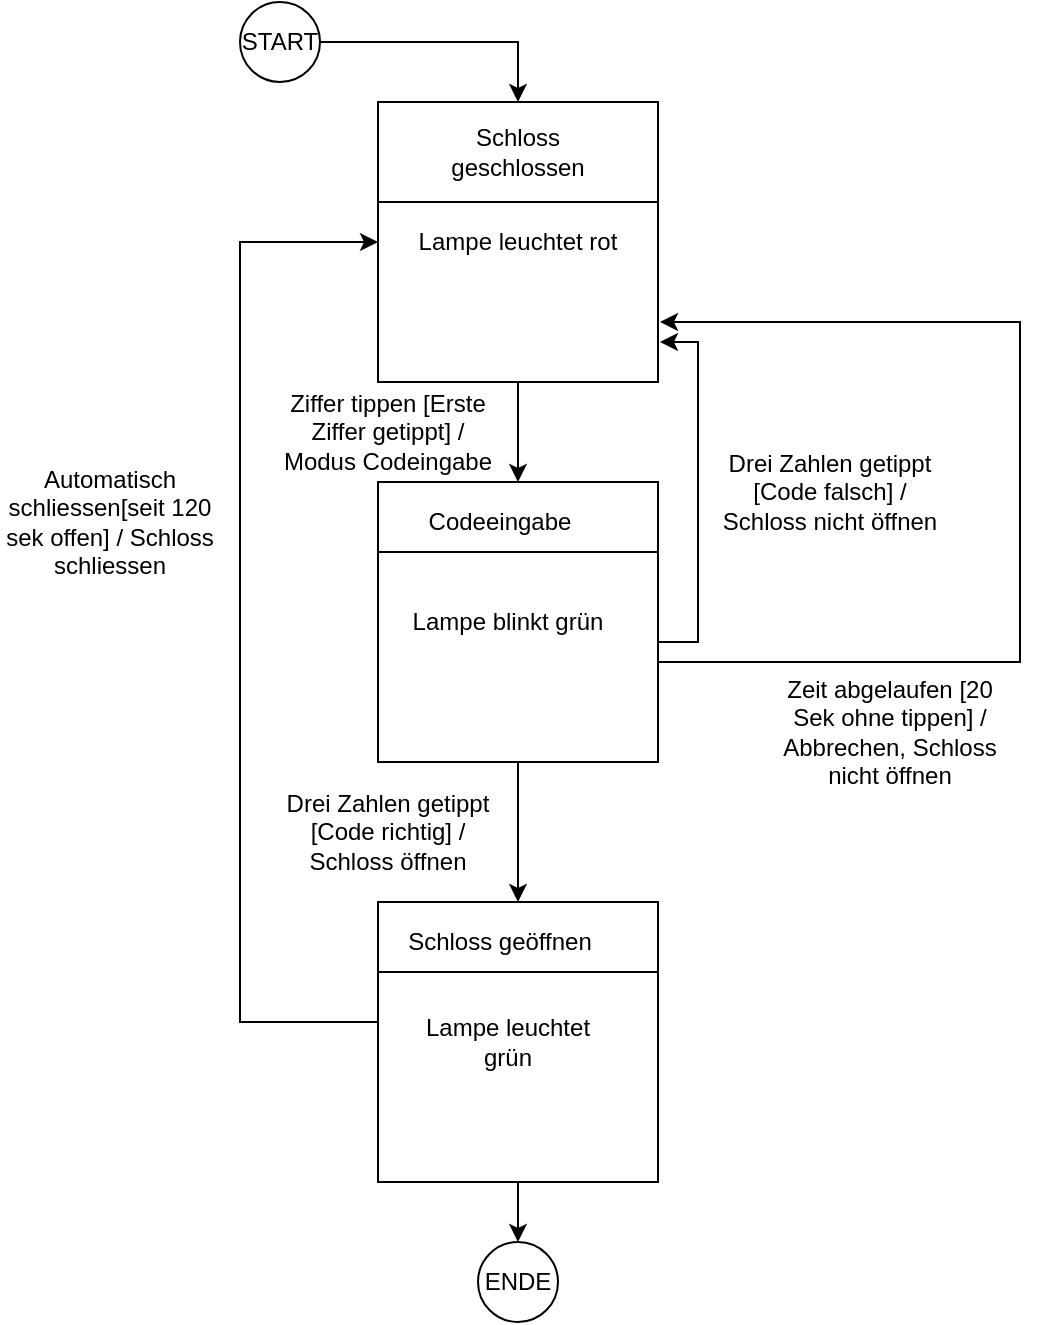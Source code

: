 <mxfile version="15.5.9" type="device"><diagram id="Jrl-pnKS3HH1bZxMQztB" name="Page-1"><mxGraphModel dx="1422" dy="762" grid="1" gridSize="10" guides="1" tooltips="1" connect="1" arrows="1" fold="1" page="1" pageScale="1" pageWidth="827" pageHeight="1169" math="0" shadow="0"><root><mxCell id="0"/><mxCell id="1" parent="0"/><mxCell id="FJZgTuPqYd5P3c9CP3eu-2" value="Drei Zahlen getippt [Code richtig] / Schloss öffnen" style="text;html=1;strokeColor=none;fillColor=none;align=center;verticalAlign=middle;whiteSpace=wrap;rounded=0;" parent="1" vertex="1"><mxGeometry x="329" y="740" width="110" height="50" as="geometry"/></mxCell><mxCell id="FJZgTuPqYd5P3c9CP3eu-3" style="edgeStyle=orthogonalEdgeStyle;rounded=0;orthogonalLoop=1;jettySize=auto;html=1;entryX=0;entryY=0.5;entryDx=0;entryDy=0;" parent="1" source="FJZgTuPqYd5P3c9CP3eu-4" target="FJZgTuPqYd5P3c9CP3eu-10" edge="1"><mxGeometry relative="1" as="geometry"><Array as="points"><mxPoint x="310" y="860"/><mxPoint x="310" y="470"/></Array></mxGeometry></mxCell><mxCell id="FJZgTuPqYd5P3c9CP3eu-29" style="edgeStyle=orthogonalEdgeStyle;rounded=0;orthogonalLoop=1;jettySize=auto;html=1;exitX=0.5;exitY=1;exitDx=0;exitDy=0;entryX=0.5;entryY=0;entryDx=0;entryDy=0;" parent="1" source="FJZgTuPqYd5P3c9CP3eu-4" target="FJZgTuPqYd5P3c9CP3eu-17" edge="1"><mxGeometry relative="1" as="geometry"/></mxCell><mxCell id="FJZgTuPqYd5P3c9CP3eu-4" value="" style="whiteSpace=wrap;html=1;aspect=fixed;" parent="1" vertex="1"><mxGeometry x="379" y="800" width="140" height="140" as="geometry"/></mxCell><mxCell id="FJZgTuPqYd5P3c9CP3eu-5" value="" style="endArrow=none;html=1;entryX=0;entryY=0.25;entryDx=0;entryDy=0;exitX=1;exitY=0.25;exitDx=0;exitDy=0;" parent="1" edge="1"><mxGeometry width="50" height="50" relative="1" as="geometry"><mxPoint x="519" y="835" as="sourcePoint"/><mxPoint x="379" y="835" as="targetPoint"/></mxGeometry></mxCell><mxCell id="FJZgTuPqYd5P3c9CP3eu-6" value="Schloss geöffnen" style="text;html=1;strokeColor=none;fillColor=none;align=center;verticalAlign=middle;whiteSpace=wrap;rounded=0;" parent="1" vertex="1"><mxGeometry x="385" y="810" width="110" height="20" as="geometry"/></mxCell><mxCell id="FJZgTuPqYd5P3c9CP3eu-7" value="Lampe leuchtet grün" style="text;html=1;strokeColor=none;fillColor=none;align=center;verticalAlign=middle;whiteSpace=wrap;rounded=0;" parent="1" vertex="1"><mxGeometry x="389" y="845" width="110" height="50" as="geometry"/></mxCell><mxCell id="FJZgTuPqYd5P3c9CP3eu-9" style="edgeStyle=orthogonalEdgeStyle;rounded=0;orthogonalLoop=1;jettySize=auto;html=1;entryX=0.5;entryY=0;entryDx=0;entryDy=0;" parent="1" source="FJZgTuPqYd5P3c9CP3eu-10" target="FJZgTuPqYd5P3c9CP3eu-22" edge="1"><mxGeometry relative="1" as="geometry"/></mxCell><mxCell id="FJZgTuPqYd5P3c9CP3eu-10" value="" style="whiteSpace=wrap;html=1;aspect=fixed;" parent="1" vertex="1"><mxGeometry x="379" y="400" width="140" height="140" as="geometry"/></mxCell><mxCell id="FJZgTuPqYd5P3c9CP3eu-11" value="Schloss geschlossen" style="text;html=1;strokeColor=none;fillColor=none;align=center;verticalAlign=middle;whiteSpace=wrap;rounded=0;" parent="1" vertex="1"><mxGeometry x="394" y="415" width="110" height="20" as="geometry"/></mxCell><mxCell id="FJZgTuPqYd5P3c9CP3eu-12" value="Lampe leuchtet rot" style="text;html=1;strokeColor=none;fillColor=none;align=center;verticalAlign=middle;whiteSpace=wrap;rounded=0;" parent="1" vertex="1"><mxGeometry x="394" y="445" width="110" height="50" as="geometry"/></mxCell><mxCell id="FJZgTuPqYd5P3c9CP3eu-13" value="" style="endArrow=none;html=1;entryX=0;entryY=0.25;entryDx=0;entryDy=0;exitX=1;exitY=0.25;exitDx=0;exitDy=0;" parent="1" edge="1"><mxGeometry width="50" height="50" relative="1" as="geometry"><mxPoint x="519" y="450" as="sourcePoint"/><mxPoint x="379" y="450" as="targetPoint"/></mxGeometry></mxCell><mxCell id="FJZgTuPqYd5P3c9CP3eu-14" style="edgeStyle=orthogonalEdgeStyle;rounded=0;orthogonalLoop=1;jettySize=auto;html=1;" parent="1" source="FJZgTuPqYd5P3c9CP3eu-15" target="FJZgTuPqYd5P3c9CP3eu-10" edge="1"><mxGeometry relative="1" as="geometry"/></mxCell><mxCell id="FJZgTuPqYd5P3c9CP3eu-15" value="START" style="ellipse;whiteSpace=wrap;html=1;aspect=fixed;" parent="1" vertex="1"><mxGeometry x="310" y="350" width="40" height="40" as="geometry"/></mxCell><mxCell id="FJZgTuPqYd5P3c9CP3eu-16" value="Automatisch schliessen[seit 120 sek offen] / Schloss schliessen" style="text;html=1;strokeColor=none;fillColor=none;align=center;verticalAlign=middle;whiteSpace=wrap;rounded=0;" parent="1" vertex="1"><mxGeometry x="190" y="585" width="110" height="50" as="geometry"/></mxCell><mxCell id="FJZgTuPqYd5P3c9CP3eu-17" value="ENDE" style="ellipse;whiteSpace=wrap;html=1;aspect=fixed;" parent="1" vertex="1"><mxGeometry x="429" y="970" width="40" height="40" as="geometry"/></mxCell><mxCell id="FJZgTuPqYd5P3c9CP3eu-19" style="edgeStyle=orthogonalEdgeStyle;rounded=0;orthogonalLoop=1;jettySize=auto;html=1;entryX=0.5;entryY=0;entryDx=0;entryDy=0;" parent="1" source="FJZgTuPqYd5P3c9CP3eu-22" target="FJZgTuPqYd5P3c9CP3eu-4" edge="1"><mxGeometry relative="1" as="geometry"/></mxCell><mxCell id="FJZgTuPqYd5P3c9CP3eu-20" style="edgeStyle=orthogonalEdgeStyle;rounded=0;orthogonalLoop=1;jettySize=auto;html=1;entryX=1.007;entryY=0.857;entryDx=0;entryDy=0;entryPerimeter=0;" parent="1" source="FJZgTuPqYd5P3c9CP3eu-22" target="FJZgTuPqYd5P3c9CP3eu-10" edge="1"><mxGeometry relative="1" as="geometry"><Array as="points"><mxPoint x="539" y="670"/><mxPoint x="539" y="520"/></Array></mxGeometry></mxCell><mxCell id="FJZgTuPqYd5P3c9CP3eu-21" style="edgeStyle=orthogonalEdgeStyle;rounded=0;orthogonalLoop=1;jettySize=auto;html=1;" parent="1" source="FJZgTuPqYd5P3c9CP3eu-22" edge="1"><mxGeometry relative="1" as="geometry"><mxPoint x="520" y="510" as="targetPoint"/><Array as="points"><mxPoint x="700" y="680"/><mxPoint x="700" y="510"/></Array></mxGeometry></mxCell><mxCell id="FJZgTuPqYd5P3c9CP3eu-22" value="" style="whiteSpace=wrap;html=1;aspect=fixed;" parent="1" vertex="1"><mxGeometry x="379" y="590" width="140" height="140" as="geometry"/></mxCell><mxCell id="FJZgTuPqYd5P3c9CP3eu-23" value="" style="endArrow=none;html=1;entryX=0;entryY=0.25;entryDx=0;entryDy=0;exitX=1;exitY=0.25;exitDx=0;exitDy=0;" parent="1" edge="1"><mxGeometry width="50" height="50" relative="1" as="geometry"><mxPoint x="519" y="625" as="sourcePoint"/><mxPoint x="379" y="625" as="targetPoint"/></mxGeometry></mxCell><mxCell id="FJZgTuPqYd5P3c9CP3eu-24" value="Codeeingabe" style="text;html=1;strokeColor=none;fillColor=none;align=center;verticalAlign=middle;whiteSpace=wrap;rounded=0;" parent="1" vertex="1"><mxGeometry x="385" y="600" width="110" height="20" as="geometry"/></mxCell><mxCell id="FJZgTuPqYd5P3c9CP3eu-25" value="Lampe blinkt grün" style="text;html=1;strokeColor=none;fillColor=none;align=center;verticalAlign=middle;whiteSpace=wrap;rounded=0;" parent="1" vertex="1"><mxGeometry x="389" y="635" width="110" height="50" as="geometry"/></mxCell><mxCell id="FJZgTuPqYd5P3c9CP3eu-26" value="Drei Zahlen getippt [Code falsch] / Schloss nicht öffnen" style="text;html=1;strokeColor=none;fillColor=none;align=center;verticalAlign=middle;whiteSpace=wrap;rounded=0;" parent="1" vertex="1"><mxGeometry x="550" y="570" width="110" height="50" as="geometry"/></mxCell><mxCell id="FJZgTuPqYd5P3c9CP3eu-27" value="Ziffer tippen [Erste Ziffer getippt] / Modus Codeingabe" style="text;html=1;strokeColor=none;fillColor=none;align=center;verticalAlign=middle;whiteSpace=wrap;rounded=0;" parent="1" vertex="1"><mxGeometry x="329" y="540" width="110" height="50" as="geometry"/></mxCell><mxCell id="FJZgTuPqYd5P3c9CP3eu-28" value="Zeit abgelaufen [20 Sek ohne tippen] / Abbrechen, Schloss nicht öffnen" style="text;html=1;strokeColor=none;fillColor=none;align=center;verticalAlign=middle;whiteSpace=wrap;rounded=0;" parent="1" vertex="1"><mxGeometry x="580" y="690" width="110" height="50" as="geometry"/></mxCell></root></mxGraphModel></diagram></mxfile>